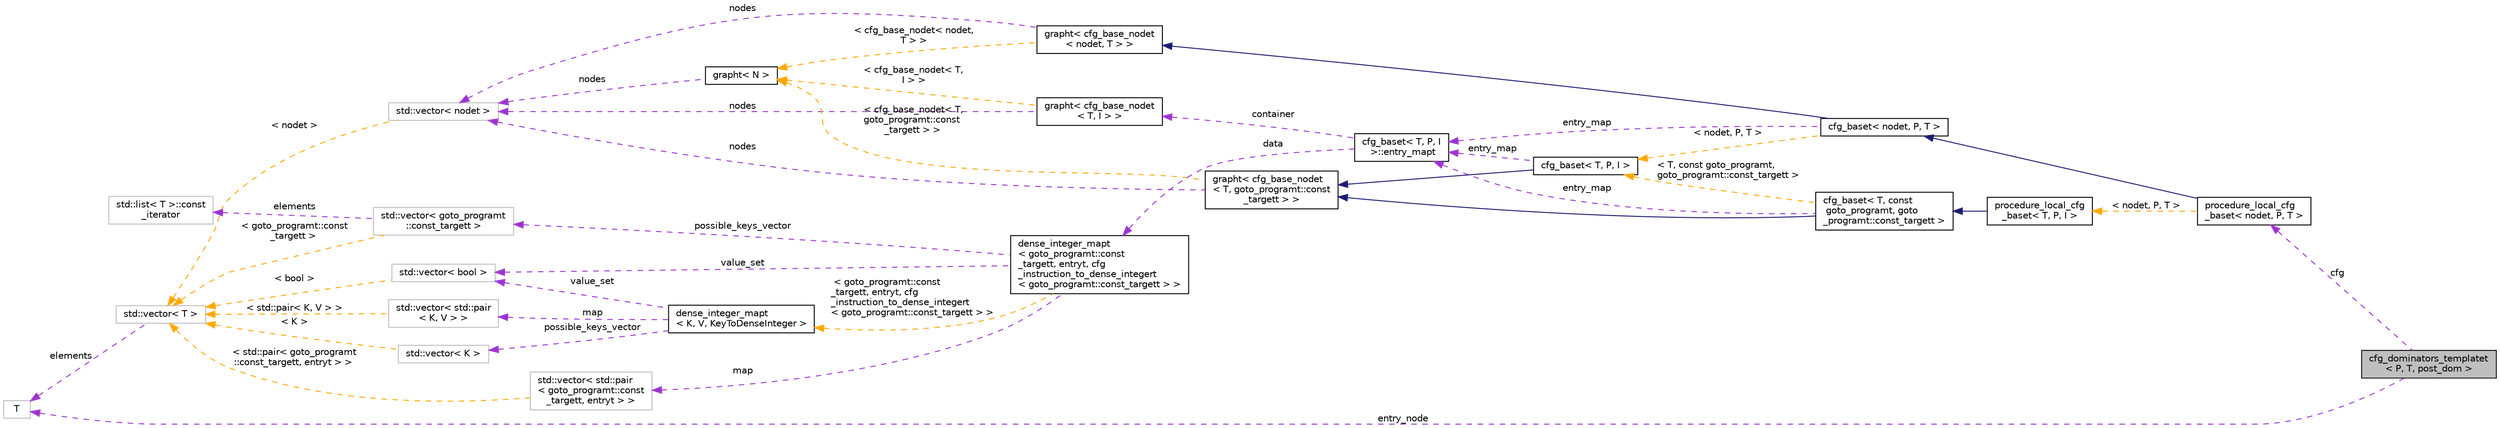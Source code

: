 digraph "cfg_dominators_templatet&lt; P, T, post_dom &gt;"
{
 // LATEX_PDF_SIZE
  bgcolor="transparent";
  edge [fontname="Helvetica",fontsize="10",labelfontname="Helvetica",labelfontsize="10"];
  node [fontname="Helvetica",fontsize="10",shape=record];
  rankdir="LR";
  Node1 [label="cfg_dominators_templatet\l\< P, T, post_dom \>",height=0.2,width=0.4,color="black", fillcolor="grey75", style="filled", fontcolor="black",tooltip="Dominator graph."];
  Node2 -> Node1 [dir="back",color="darkorchid3",fontsize="10",style="dashed",label=" cfg" ,fontname="Helvetica"];
  Node2 [label="procedure_local_cfg\l_baset\< nodet, P, T \>",height=0.2,width=0.4,color="black",URL="$classprocedure__local__cfg__baset.html",tooltip=" "];
  Node3 -> Node2 [dir="back",color="midnightblue",fontsize="10",style="solid",fontname="Helvetica"];
  Node3 [label="cfg_baset\< nodet, P, T \>",height=0.2,width=0.4,color="black",URL="$classcfg__baset.html",tooltip=" "];
  Node4 -> Node3 [dir="back",color="midnightblue",fontsize="10",style="solid",fontname="Helvetica"];
  Node4 [label="grapht\< cfg_base_nodet\l\< nodet, T \> \>",height=0.2,width=0.4,color="black",URL="$classgrapht.html",tooltip=" "];
  Node5 -> Node4 [dir="back",color="darkorchid3",fontsize="10",style="dashed",label=" nodes" ,fontname="Helvetica"];
  Node5 [label="std::vector\< nodet \>",height=0.2,width=0.4,color="grey75",tooltip=" "];
  Node6 -> Node5 [dir="back",color="orange",fontsize="10",style="dashed",label=" \< nodet \>" ,fontname="Helvetica"];
  Node6 [label="std::vector\< T \>",height=0.2,width=0.4,color="grey75",tooltip="STL class."];
  Node7 -> Node6 [dir="back",color="darkorchid3",fontsize="10",style="dashed",label=" elements" ,fontname="Helvetica"];
  Node7 [label="T",height=0.2,width=0.4,color="grey75",tooltip=" "];
  Node8 -> Node4 [dir="back",color="orange",fontsize="10",style="dashed",label=" \< cfg_base_nodet\< nodet,\l T \> \>" ,fontname="Helvetica"];
  Node8 [label="grapht\< N \>",height=0.2,width=0.4,color="black",URL="$classgrapht.html",tooltip="A generic directed graph with a parametric node type."];
  Node5 -> Node8 [dir="back",color="darkorchid3",fontsize="10",style="dashed",label=" nodes" ,fontname="Helvetica"];
  Node9 -> Node3 [dir="back",color="darkorchid3",fontsize="10",style="dashed",label=" entry_map" ,fontname="Helvetica"];
  Node9 [label="cfg_baset\< T, P, I\l \>::entry_mapt",height=0.2,width=0.4,color="black",URL="$classcfg__baset_1_1entry__mapt.html",tooltip=" "];
  Node10 -> Node9 [dir="back",color="darkorchid3",fontsize="10",style="dashed",label=" data" ,fontname="Helvetica"];
  Node10 [label="dense_integer_mapt\l\< goto_programt::const\l_targett, entryt, cfg\l_instruction_to_dense_integert\l\< goto_programt::const_targett \> \>",height=0.2,width=0.4,color="black",URL="$classdense__integer__mapt.html",tooltip=" "];
  Node11 -> Node10 [dir="back",color="darkorchid3",fontsize="10",style="dashed",label=" possible_keys_vector" ,fontname="Helvetica"];
  Node11 [label="std::vector\< goto_programt\l::const_targett \>",height=0.2,width=0.4,color="grey75",tooltip=" "];
  Node12 -> Node11 [dir="back",color="darkorchid3",fontsize="10",style="dashed",label=" elements" ,fontname="Helvetica"];
  Node12 [label="std::list\< T \>::const\l_iterator",height=0.2,width=0.4,color="grey75",tooltip="STL iterator class."];
  Node6 -> Node11 [dir="back",color="orange",fontsize="10",style="dashed",label=" \< goto_programt::const\l_targett \>" ,fontname="Helvetica"];
  Node13 -> Node10 [dir="back",color="darkorchid3",fontsize="10",style="dashed",label=" value_set" ,fontname="Helvetica"];
  Node13 [label="std::vector\< bool \>",height=0.2,width=0.4,color="grey75",tooltip=" "];
  Node6 -> Node13 [dir="back",color="orange",fontsize="10",style="dashed",label=" \< bool \>" ,fontname="Helvetica"];
  Node14 -> Node10 [dir="back",color="darkorchid3",fontsize="10",style="dashed",label=" map" ,fontname="Helvetica"];
  Node14 [label="std::vector\< std::pair\l\< goto_programt::const\l_targett, entryt \> \>",height=0.2,width=0.4,color="grey75",tooltip=" "];
  Node6 -> Node14 [dir="back",color="orange",fontsize="10",style="dashed",label=" \< std::pair\< goto_programt\l::const_targett, entryt \> \>" ,fontname="Helvetica"];
  Node15 -> Node10 [dir="back",color="orange",fontsize="10",style="dashed",label=" \< goto_programt::const\l_targett, entryt, cfg\l_instruction_to_dense_integert\l\< goto_programt::const_targett \> \>" ,fontname="Helvetica"];
  Node15 [label="dense_integer_mapt\l\< K, V, KeyToDenseInteger \>",height=0.2,width=0.4,color="black",URL="$classdense__integer__mapt.html",tooltip="A map type that is backed by a vector, which relies on the ability to (a) see the keys that might be ..."];
  Node16 -> Node15 [dir="back",color="darkorchid3",fontsize="10",style="dashed",label=" map" ,fontname="Helvetica"];
  Node16 [label="std::vector\< std::pair\l\< K, V \> \>",height=0.2,width=0.4,color="grey75",tooltip=" "];
  Node6 -> Node16 [dir="back",color="orange",fontsize="10",style="dashed",label=" \< std::pair\< K, V \> \>" ,fontname="Helvetica"];
  Node17 -> Node15 [dir="back",color="darkorchid3",fontsize="10",style="dashed",label=" possible_keys_vector" ,fontname="Helvetica"];
  Node17 [label="std::vector\< K \>",height=0.2,width=0.4,color="grey75",tooltip=" "];
  Node6 -> Node17 [dir="back",color="orange",fontsize="10",style="dashed",label=" \< K \>" ,fontname="Helvetica"];
  Node13 -> Node15 [dir="back",color="darkorchid3",fontsize="10",style="dashed",label=" value_set" ,fontname="Helvetica"];
  Node18 -> Node9 [dir="back",color="darkorchid3",fontsize="10",style="dashed",label=" container" ,fontname="Helvetica"];
  Node18 [label="grapht\< cfg_base_nodet\l\< T, I \> \>",height=0.2,width=0.4,color="black",URL="$classgrapht.html",tooltip=" "];
  Node5 -> Node18 [dir="back",color="darkorchid3",fontsize="10",style="dashed",label=" nodes" ,fontname="Helvetica"];
  Node8 -> Node18 [dir="back",color="orange",fontsize="10",style="dashed",label=" \< cfg_base_nodet\< T,\l I \> \>" ,fontname="Helvetica"];
  Node19 -> Node3 [dir="back",color="orange",fontsize="10",style="dashed",label=" \< nodet, P, T \>" ,fontname="Helvetica"];
  Node19 [label="cfg_baset\< T, P, I \>",height=0.2,width=0.4,color="black",URL="$classcfg__baset.html",tooltip="A multi-procedural control flow graph (CFG) whose nodes store references to instructions in a GOTO pr..."];
  Node20 -> Node19 [dir="back",color="midnightblue",fontsize="10",style="solid",fontname="Helvetica"];
  Node20 [label="grapht\< cfg_base_nodet\l\< T, goto_programt::const\l_targett \> \>",height=0.2,width=0.4,color="black",URL="$classgrapht.html",tooltip=" "];
  Node5 -> Node20 [dir="back",color="darkorchid3",fontsize="10",style="dashed",label=" nodes" ,fontname="Helvetica"];
  Node8 -> Node20 [dir="back",color="orange",fontsize="10",style="dashed",label=" \< cfg_base_nodet\< T,\l goto_programt::const\l_targett \> \>" ,fontname="Helvetica"];
  Node9 -> Node19 [dir="back",color="darkorchid3",fontsize="10",style="dashed",label=" entry_map" ,fontname="Helvetica"];
  Node21 -> Node2 [dir="back",color="orange",fontsize="10",style="dashed",label=" \< nodet, P, T \>" ,fontname="Helvetica"];
  Node21 [label="procedure_local_cfg\l_baset\< T, P, I \>",height=0.2,width=0.4,color="black",URL="$classprocedure__local__cfg__baset.html",tooltip=" "];
  Node22 -> Node21 [dir="back",color="midnightblue",fontsize="10",style="solid",fontname="Helvetica"];
  Node22 [label="cfg_baset\< T, const\l goto_programt, goto\l_programt::const_targett \>",height=0.2,width=0.4,color="black",URL="$classcfg__baset.html",tooltip=" "];
  Node20 -> Node22 [dir="back",color="midnightblue",fontsize="10",style="solid",fontname="Helvetica"];
  Node9 -> Node22 [dir="back",color="darkorchid3",fontsize="10",style="dashed",label=" entry_map" ,fontname="Helvetica"];
  Node19 -> Node22 [dir="back",color="orange",fontsize="10",style="dashed",label=" \< T, const goto_programt,\l goto_programt::const_targett \>" ,fontname="Helvetica"];
  Node7 -> Node1 [dir="back",color="darkorchid3",fontsize="10",style="dashed",label=" entry_node" ,fontname="Helvetica"];
}
